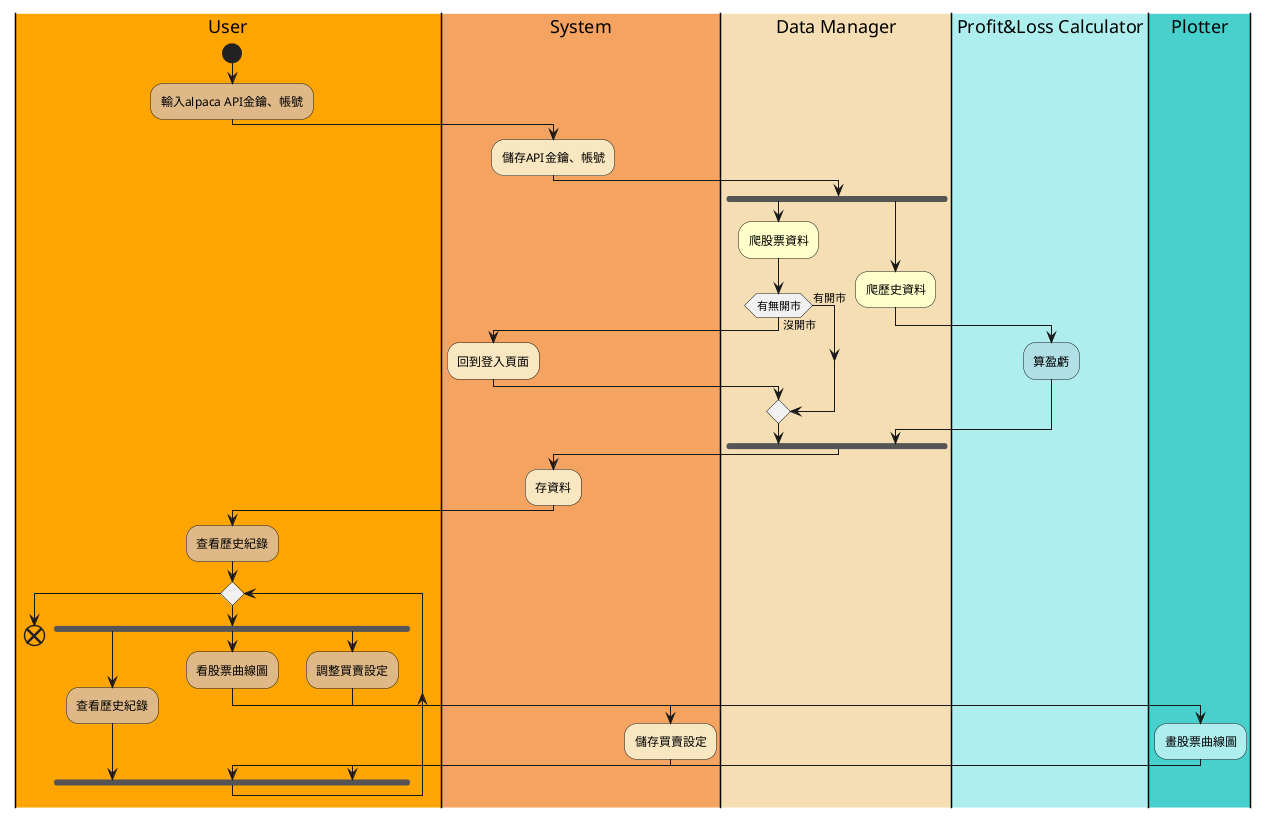 @startuml

|#Orange|User|
start
#BurlyWood:輸入alpaca API金鑰、帳號;

|#SandyBrown|System|
#STRATEGY:儲存API金鑰、帳號;

|#Wheat|Data Manager|
fork
    #BUSINESS:爬股票資料;
    if (有無開市) then (有開市)
    else (沒開市) 
        |System|
        #STRATEGY:回到登入頁面;
        |Data Manager|
    endif
fork again
    #BUSINESS:爬歷史資料;
    |#PaleTurquoise|Profit&Loss Calculator|
    #PowderBlue:算盈虧;
    |Data Manager|
end fork

|System|
#STRATEGY:存資料;

|User|
#BurlyWood:查看歷史紀錄;
while ()
    fork
        #BurlyWood:查看歷史紀錄;
    fork again
        #BurlyWood:看股票曲線圖;
        |#MediumTurquoise|Plotter|
        #PaleTurquoise:畫股票曲線圖;
        |User|
    fork again
        #BurlyWood:調整買賣設定;
        |System|
        #STRATEGY:儲存買賣設定;
        |User|
    end fork
endwhile

end

@enduml